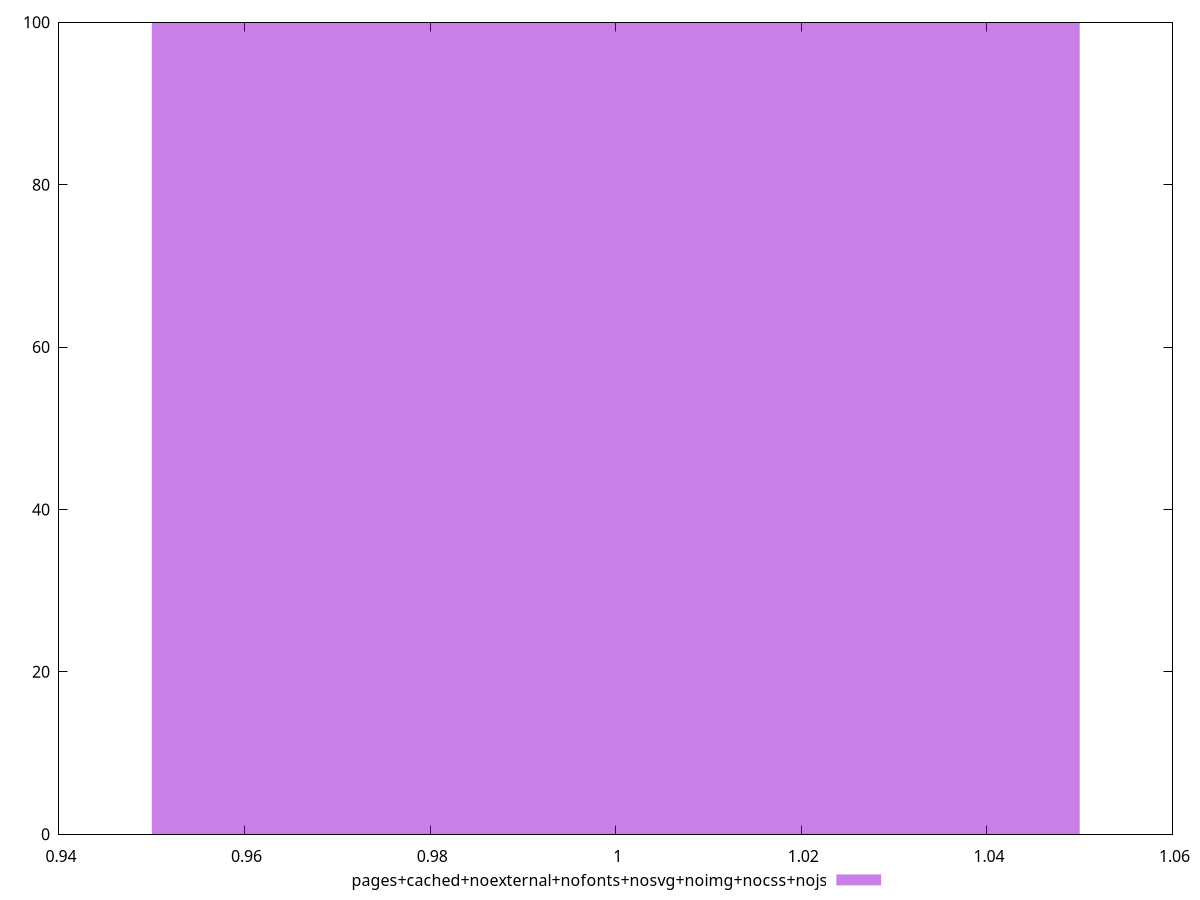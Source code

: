 $_pagesCachedNoexternalNofontsNosvgNoimgNocssNojs <<EOF
1 100
EOF
set key outside below
set terminal pngcairo
set output "report_00006_2020-11-02T20-21-41.718Z/uses-text-compression/pages+cached+noexternal+nofonts+nosvg+noimg+nocss+nojs//hist.png"
set yrange [0:100]
set boxwidth 0.1
set style fill transparent solid 0.5 noborder
plot $_pagesCachedNoexternalNofontsNosvgNoimgNocssNojs title "pages+cached+noexternal+nofonts+nosvg+noimg+nocss+nojs" with boxes ,